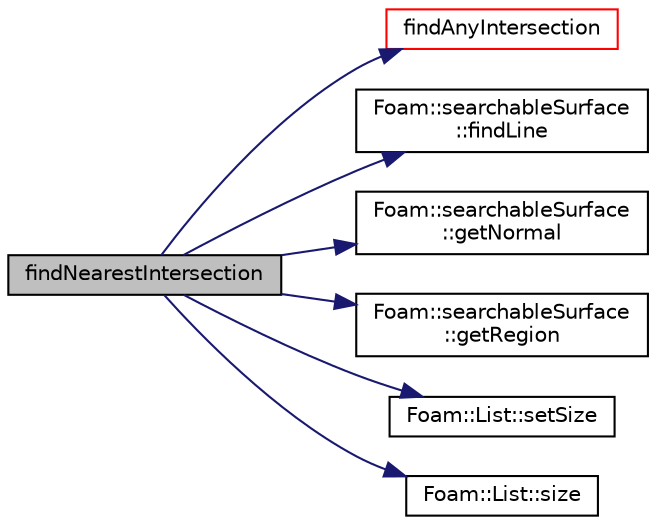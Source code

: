 digraph "findNearestIntersection"
{
  bgcolor="transparent";
  edge [fontname="Helvetica",fontsize="10",labelfontname="Helvetica",labelfontsize="10"];
  node [fontname="Helvetica",fontsize="10",shape=record];
  rankdir="LR";
  Node689 [label="findNearestIntersection",height=0.2,width=0.4,color="black", fillcolor="grey75", style="filled", fontcolor="black"];
  Node689 -> Node690 [color="midnightblue",fontsize="10",style="solid",fontname="Helvetica"];
  Node690 [label="findAnyIntersection",height=0.2,width=0.4,color="red",URL="$a25881.html#a9db4f11cc7983f27c8fa113664b46330",tooltip="Used for debugging only: find intersection of edge. "];
  Node689 -> Node696 [color="midnightblue",fontsize="10",style="solid",fontname="Helvetica"];
  Node696 [label="Foam::searchableSurface\l::findLine",height=0.2,width=0.4,color="black",URL="$a26369.html#a1613c2923daa8fb08ece11c1715e7bd2",tooltip="Find first intersection on segment from start to end. "];
  Node689 -> Node697 [color="midnightblue",fontsize="10",style="solid",fontname="Helvetica"];
  Node697 [label="Foam::searchableSurface\l::getNormal",height=0.2,width=0.4,color="black",URL="$a26369.html#ac6cdeb0f4f73439c447d061b78e71e46",tooltip="From a set of points and indices get the normal. "];
  Node689 -> Node698 [color="midnightblue",fontsize="10",style="solid",fontname="Helvetica"];
  Node698 [label="Foam::searchableSurface\l::getRegion",height=0.2,width=0.4,color="black",URL="$a26369.html#a08a437fdcf019de7941dbee87d35a56e",tooltip="From a set of points and indices get the region. "];
  Node689 -> Node693 [color="midnightblue",fontsize="10",style="solid",fontname="Helvetica"];
  Node693 [label="Foam::List::setSize",height=0.2,width=0.4,color="black",URL="$a26833.html#aedb985ffeaf1bdbfeccc2a8730405703",tooltip="Reset size of List. "];
  Node689 -> Node694 [color="midnightblue",fontsize="10",style="solid",fontname="Helvetica"];
  Node694 [label="Foam::List::size",height=0.2,width=0.4,color="black",URL="$a26833.html#a8a5f6fa29bd4b500caf186f60245b384",tooltip="Override size to be inconsistent with allocated storage. "];
}
